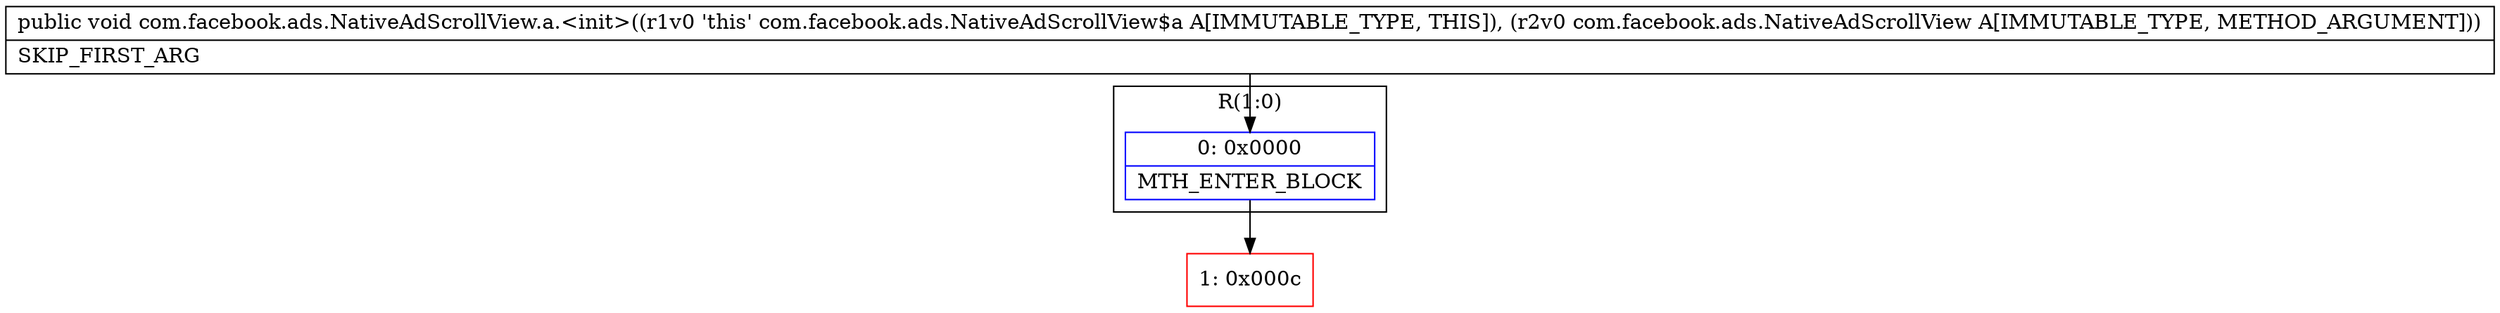 digraph "CFG forcom.facebook.ads.NativeAdScrollView.a.\<init\>(Lcom\/facebook\/ads\/NativeAdScrollView;)V" {
subgraph cluster_Region_1206307245 {
label = "R(1:0)";
node [shape=record,color=blue];
Node_0 [shape=record,label="{0\:\ 0x0000|MTH_ENTER_BLOCK\l}"];
}
Node_1 [shape=record,color=red,label="{1\:\ 0x000c}"];
MethodNode[shape=record,label="{public void com.facebook.ads.NativeAdScrollView.a.\<init\>((r1v0 'this' com.facebook.ads.NativeAdScrollView$a A[IMMUTABLE_TYPE, THIS]), (r2v0 com.facebook.ads.NativeAdScrollView A[IMMUTABLE_TYPE, METHOD_ARGUMENT]))  | SKIP_FIRST_ARG\l}"];
MethodNode -> Node_0;
Node_0 -> Node_1;
}

